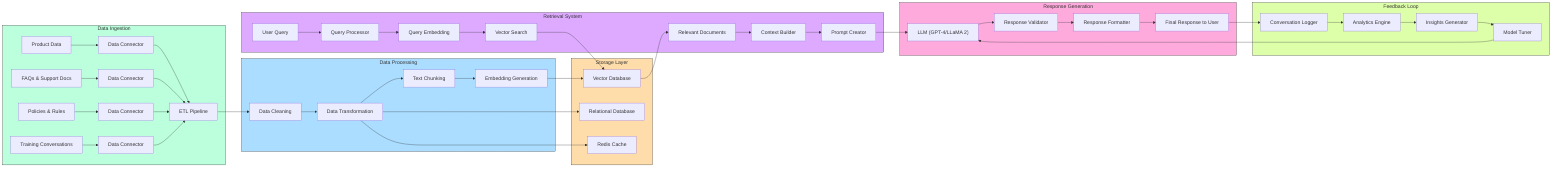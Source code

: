 flowchart LR
    subgraph DataIngestion["Data Ingestion"]
        ProductData["Product Data"] --> Connector1["Data Connector"]
        FAQs["FAQs & Support Docs"] --> Connector2["Data Connector"]
        PoliciesRules["Policies & Rules"] --> Connector3["Data Connector"]
        TrainingData["Training Conversations"] --> Connector4["Data Connector"]
        
        Connector1 & Connector2 & Connector3 & Connector4 --> Pipeline["ETL Pipeline"]
    end
    
    subgraph DataProcessing["Data Processing"]
        Pipeline --> Cleaner["Data Cleaning"]
        Cleaner --> Transformer["Data Transformation"]
        Transformer --> Chunker["Text Chunking"]
        Chunker --> Embedder["Embedding Generation"]
    end
    
    subgraph Storage["Storage Layer"]
        Embedder --> VDB["Vector Database"]
        Transformer --> RDB["Relational Database"]
        Transformer --> Cache["Redis Cache"]
    end
    
    subgraph Retrieval["Retrieval System"]
        UserQuery["User Query"] --> QueryProcessor["Query Processor"]
        QueryProcessor --> QueryEmbedder["Query Embedding"]
        QueryEmbedder --> VectorSearch["Vector Search"]
        VectorSearch --> VDB
        VDB --> RelevantDocs["Relevant Documents"]
        RelevantDocs --> ContextBuilder["Context Builder"]
        ContextBuilder --> PromptCreator["Prompt Creator"]
    end
    
    subgraph Response["Response Generation"]
        PromptCreator --> LLM["LLM (GPT-4/LLaMA 2)"]
        LLM --> ResponseValidator["Response Validator"]
        ResponseValidator --> ResponseFormatter["Response Formatter"]
        ResponseFormatter --> FinalResponse["Final Response to User"]
    end
    
    subgraph Feedback["Feedback Loop"]
        FinalResponse --> Logger["Conversation Logger"]
        Logger --> Analytics["Analytics Engine"]
        Analytics --> Insights["Insights Generator"]
        Insights --> ModelTuner["Model Tuner"]
        ModelTuner --> LLM
    end
    
    style DataIngestion fill:#bfd,stroke:#333,stroke-width:1px
    style DataProcessing fill:#adf,stroke:#333,stroke-width:1px
    style Storage fill:#fda,stroke:#333,stroke-width:1px
    style Retrieval fill:#daf,stroke:#333,stroke-width:1px
    style Response fill:#fad,stroke:#333,stroke-width:1px
    style Feedback fill:#dfa,stroke:#333,stroke-width:1px